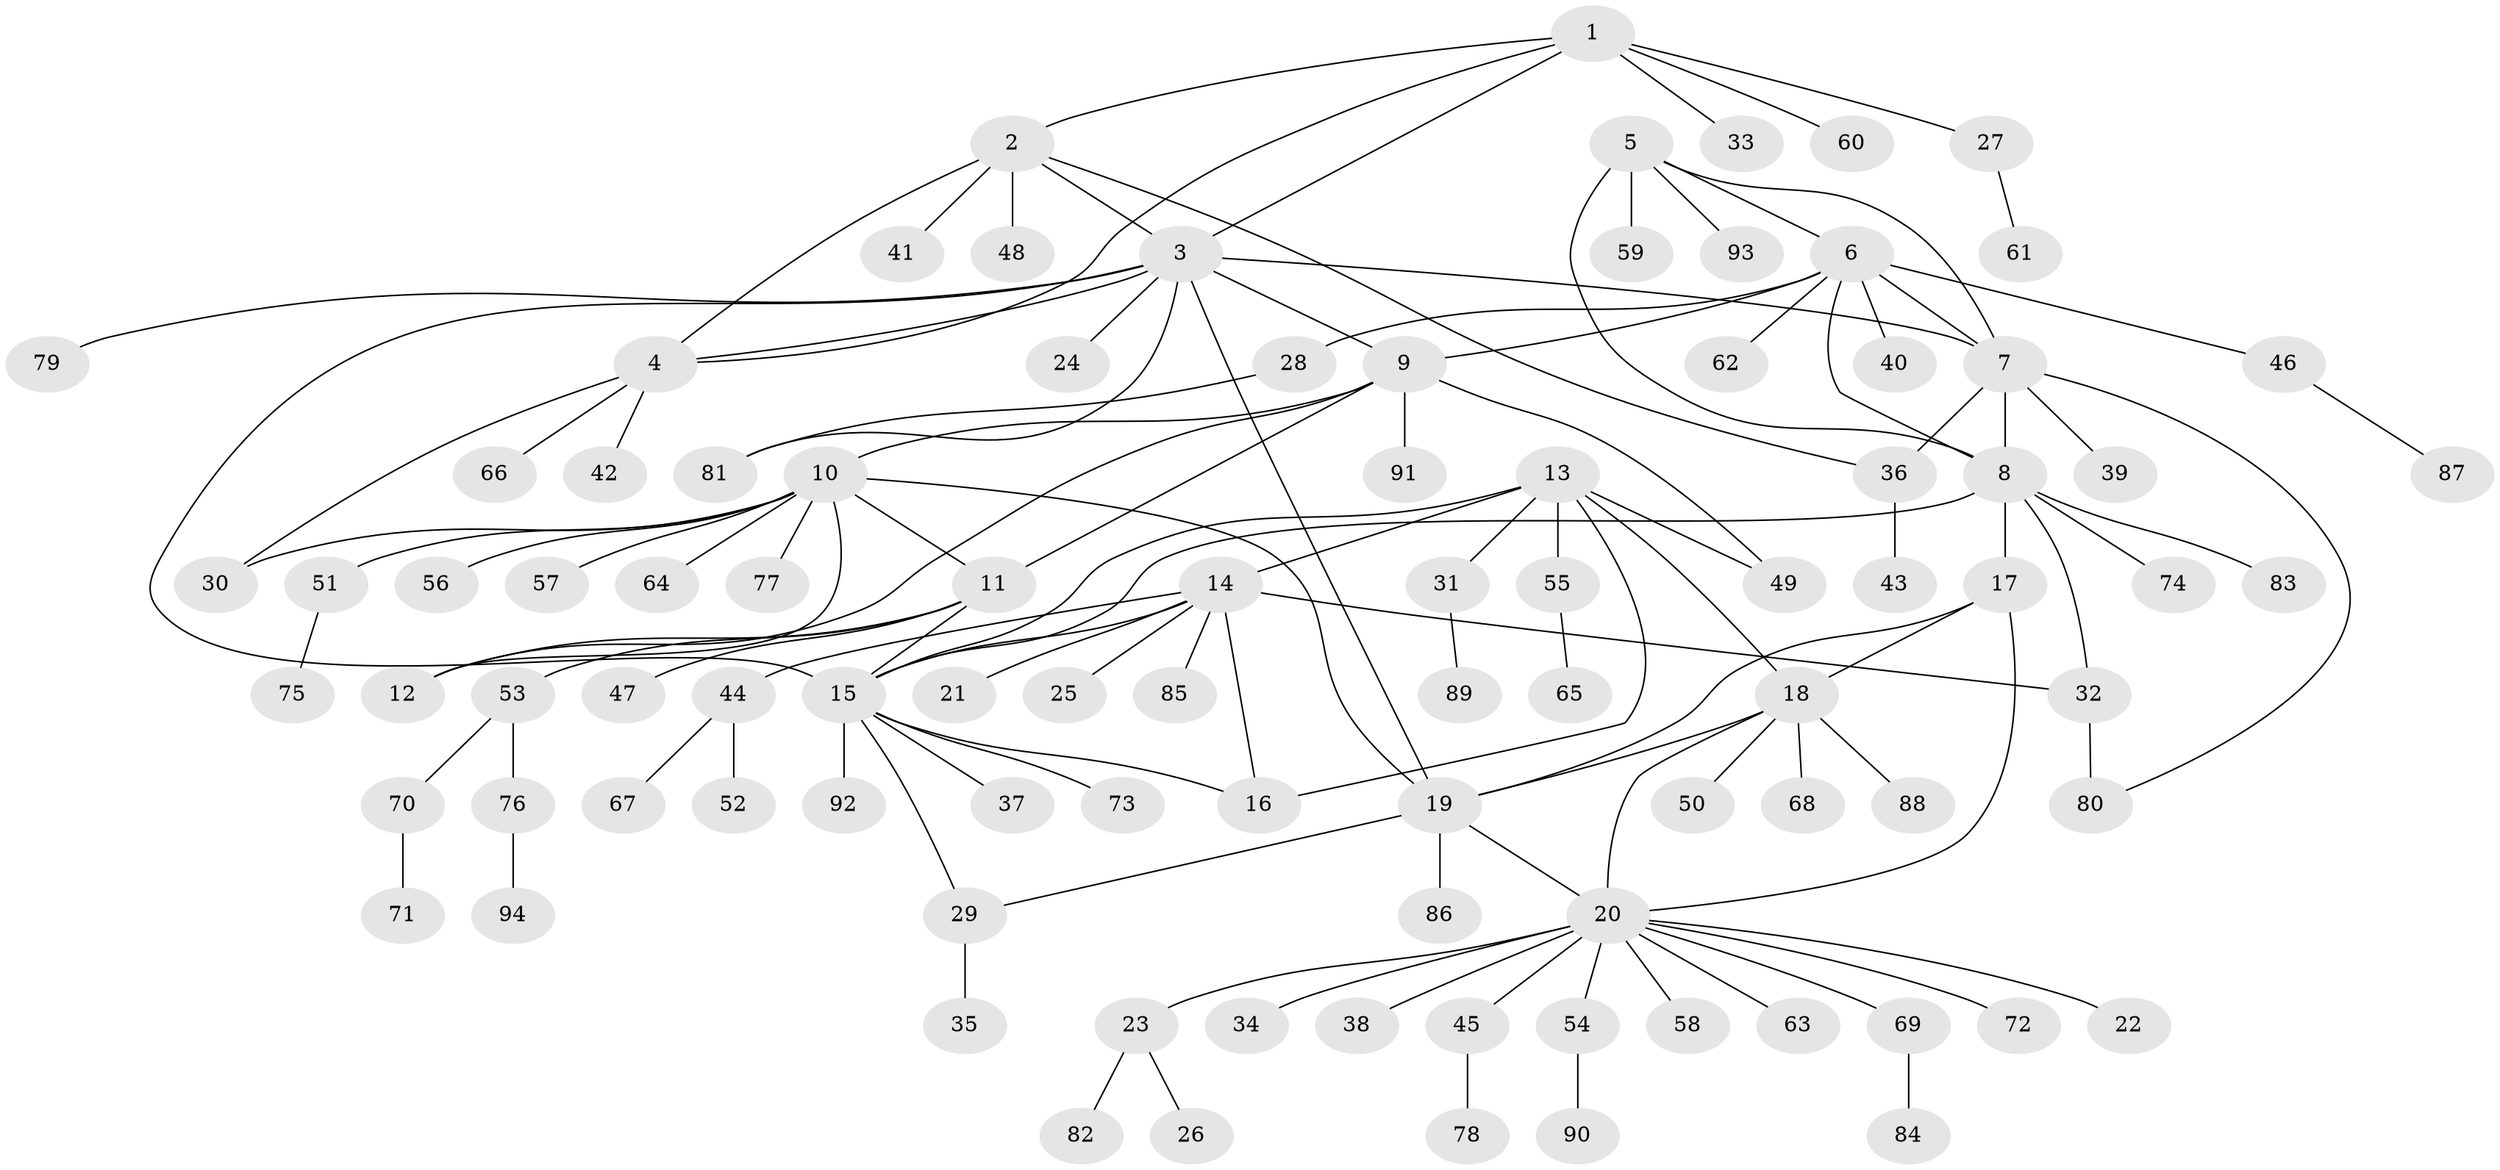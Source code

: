 // coarse degree distribution, {4: 0.15789473684210525, 8: 0.05263157894736842, 2: 0.18421052631578946, 5: 0.05263157894736842, 7: 0.02631578947368421, 6: 0.13157894736842105, 3: 0.05263157894736842, 1: 0.34210526315789475}
// Generated by graph-tools (version 1.1) at 2025/52/03/04/25 22:52:35]
// undirected, 94 vertices, 121 edges
graph export_dot {
  node [color=gray90,style=filled];
  1;
  2;
  3;
  4;
  5;
  6;
  7;
  8;
  9;
  10;
  11;
  12;
  13;
  14;
  15;
  16;
  17;
  18;
  19;
  20;
  21;
  22;
  23;
  24;
  25;
  26;
  27;
  28;
  29;
  30;
  31;
  32;
  33;
  34;
  35;
  36;
  37;
  38;
  39;
  40;
  41;
  42;
  43;
  44;
  45;
  46;
  47;
  48;
  49;
  50;
  51;
  52;
  53;
  54;
  55;
  56;
  57;
  58;
  59;
  60;
  61;
  62;
  63;
  64;
  65;
  66;
  67;
  68;
  69;
  70;
  71;
  72;
  73;
  74;
  75;
  76;
  77;
  78;
  79;
  80;
  81;
  82;
  83;
  84;
  85;
  86;
  87;
  88;
  89;
  90;
  91;
  92;
  93;
  94;
  1 -- 2;
  1 -- 3;
  1 -- 4;
  1 -- 27;
  1 -- 33;
  1 -- 60;
  2 -- 3;
  2 -- 4;
  2 -- 36;
  2 -- 41;
  2 -- 48;
  3 -- 4;
  3 -- 7;
  3 -- 9;
  3 -- 15;
  3 -- 19;
  3 -- 24;
  3 -- 79;
  3 -- 81;
  4 -- 30;
  4 -- 42;
  4 -- 66;
  5 -- 6;
  5 -- 7;
  5 -- 8;
  5 -- 59;
  5 -- 93;
  6 -- 7;
  6 -- 8;
  6 -- 9;
  6 -- 28;
  6 -- 40;
  6 -- 46;
  6 -- 62;
  7 -- 8;
  7 -- 36;
  7 -- 39;
  7 -- 80;
  8 -- 15;
  8 -- 17;
  8 -- 32;
  8 -- 74;
  8 -- 83;
  9 -- 10;
  9 -- 11;
  9 -- 12;
  9 -- 49;
  9 -- 91;
  10 -- 11;
  10 -- 12;
  10 -- 19;
  10 -- 30;
  10 -- 51;
  10 -- 56;
  10 -- 57;
  10 -- 64;
  10 -- 77;
  11 -- 12;
  11 -- 15;
  11 -- 47;
  11 -- 53;
  13 -- 14;
  13 -- 15;
  13 -- 16;
  13 -- 18;
  13 -- 31;
  13 -- 49;
  13 -- 55;
  14 -- 15;
  14 -- 16;
  14 -- 21;
  14 -- 25;
  14 -- 32;
  14 -- 44;
  14 -- 85;
  15 -- 16;
  15 -- 29;
  15 -- 37;
  15 -- 73;
  15 -- 92;
  17 -- 18;
  17 -- 19;
  17 -- 20;
  18 -- 19;
  18 -- 20;
  18 -- 50;
  18 -- 68;
  18 -- 88;
  19 -- 20;
  19 -- 29;
  19 -- 86;
  20 -- 22;
  20 -- 23;
  20 -- 34;
  20 -- 38;
  20 -- 45;
  20 -- 54;
  20 -- 58;
  20 -- 63;
  20 -- 69;
  20 -- 72;
  23 -- 26;
  23 -- 82;
  27 -- 61;
  28 -- 81;
  29 -- 35;
  31 -- 89;
  32 -- 80;
  36 -- 43;
  44 -- 52;
  44 -- 67;
  45 -- 78;
  46 -- 87;
  51 -- 75;
  53 -- 70;
  53 -- 76;
  54 -- 90;
  55 -- 65;
  69 -- 84;
  70 -- 71;
  76 -- 94;
}
